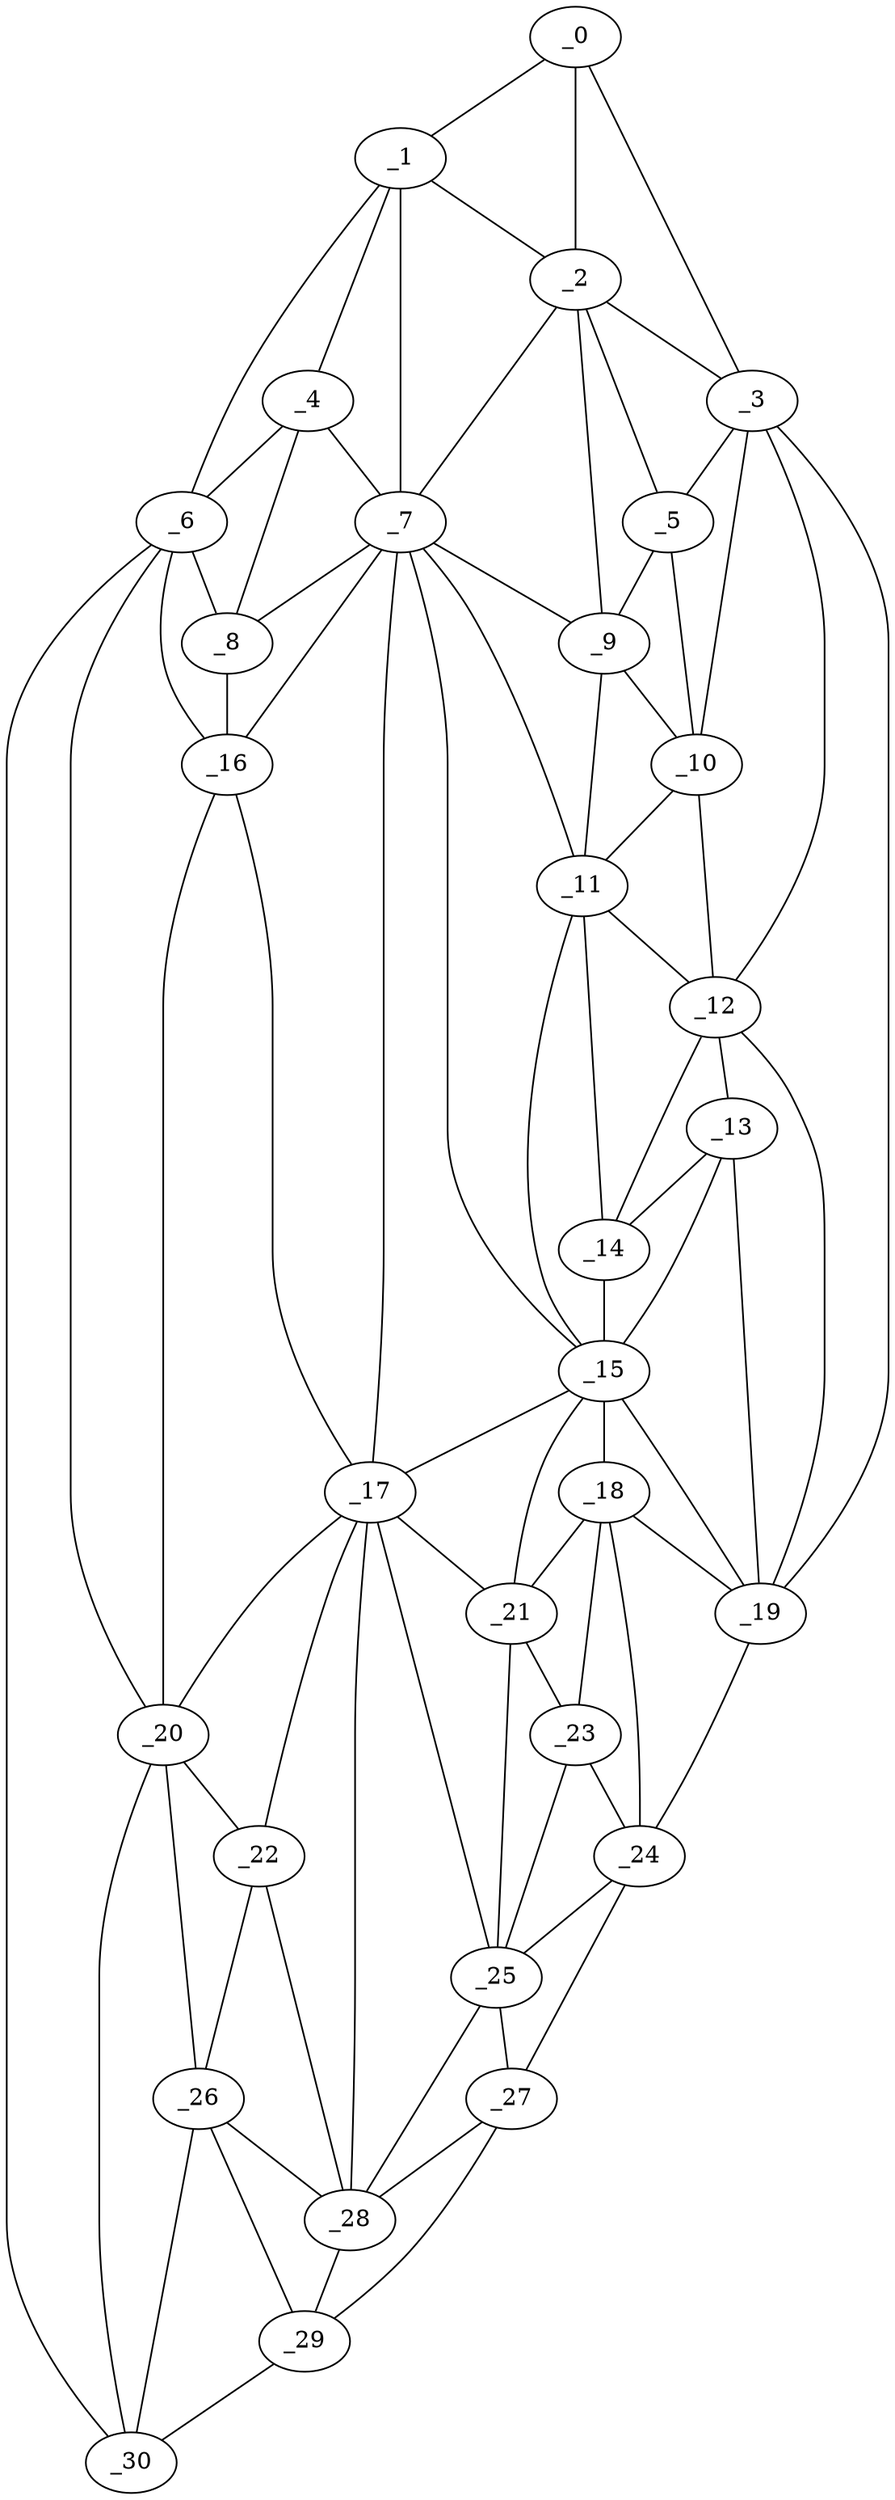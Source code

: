 graph "obj66__270.gxl" {
	_0	 [x=9,
		y=65];
	_1	 [x=14,
		y=85];
	_0 -- _1	 [valence=1];
	_2	 [x=17,
		y=59];
	_0 -- _2	 [valence=2];
	_3	 [x=22,
		y=15];
	_0 -- _3	 [valence=1];
	_1 -- _2	 [valence=2];
	_4	 [x=27,
		y=92];
	_1 -- _4	 [valence=1];
	_6	 [x=36,
		y=105];
	_1 -- _6	 [valence=1];
	_7	 [x=38,
		y=70];
	_1 -- _7	 [valence=2];
	_2 -- _3	 [valence=2];
	_5	 [x=36,
		y=22];
	_2 -- _5	 [valence=1];
	_2 -- _7	 [valence=1];
	_9	 [x=43,
		y=26];
	_2 -- _9	 [valence=2];
	_3 -- _5	 [valence=2];
	_10	 [x=47,
		y=20];
	_3 -- _10	 [valence=2];
	_12	 [x=58,
		y=19];
	_3 -- _12	 [valence=1];
	_19	 [x=96,
		y=11];
	_3 -- _19	 [valence=1];
	_4 -- _6	 [valence=2];
	_4 -- _7	 [valence=1];
	_8	 [x=38,
		y=86];
	_4 -- _8	 [valence=2];
	_5 -- _9	 [valence=1];
	_5 -- _10	 [valence=2];
	_6 -- _8	 [valence=1];
	_16	 [x=83,
		y=98];
	_6 -- _16	 [valence=2];
	_20	 [x=96,
		y=104];
	_6 -- _20	 [valence=2];
	_30	 [x=120,
		y=117];
	_6 -- _30	 [valence=1];
	_7 -- _8	 [valence=1];
	_7 -- _9	 [valence=1];
	_11	 [x=56,
		y=29];
	_7 -- _11	 [valence=2];
	_15	 [x=81,
		y=29];
	_7 -- _15	 [valence=1];
	_7 -- _16	 [valence=2];
	_17	 [x=88,
		y=92];
	_7 -- _17	 [valence=2];
	_8 -- _16	 [valence=2];
	_9 -- _10	 [valence=2];
	_9 -- _11	 [valence=1];
	_10 -- _11	 [valence=2];
	_10 -- _12	 [valence=1];
	_11 -- _12	 [valence=2];
	_14	 [x=64,
		y=26];
	_11 -- _14	 [valence=1];
	_11 -- _15	 [valence=2];
	_13	 [x=64,
		y=19];
	_12 -- _13	 [valence=2];
	_12 -- _14	 [valence=2];
	_12 -- _19	 [valence=2];
	_13 -- _14	 [valence=1];
	_13 -- _15	 [valence=2];
	_13 -- _19	 [valence=1];
	_14 -- _15	 [valence=2];
	_15 -- _17	 [valence=2];
	_18	 [x=95,
		y=23];
	_15 -- _18	 [valence=2];
	_15 -- _19	 [valence=2];
	_21	 [x=103,
		y=40];
	_15 -- _21	 [valence=1];
	_16 -- _17	 [valence=1];
	_16 -- _20	 [valence=2];
	_17 -- _20	 [valence=2];
	_17 -- _21	 [valence=2];
	_22	 [x=104,
		y=92];
	_17 -- _22	 [valence=1];
	_25	 [x=110,
		y=51];
	_17 -- _25	 [valence=2];
	_28	 [x=114,
		y=68];
	_17 -- _28	 [valence=2];
	_18 -- _19	 [valence=2];
	_18 -- _21	 [valence=1];
	_23	 [x=105,
		y=29];
	_18 -- _23	 [valence=2];
	_24	 [x=108,
		y=20];
	_18 -- _24	 [valence=2];
	_19 -- _24	 [valence=1];
	_20 -- _22	 [valence=2];
	_26	 [x=111,
		y=91];
	_20 -- _26	 [valence=1];
	_20 -- _30	 [valence=1];
	_21 -- _23	 [valence=2];
	_21 -- _25	 [valence=1];
	_22 -- _26	 [valence=1];
	_22 -- _28	 [valence=2];
	_23 -- _24	 [valence=2];
	_23 -- _25	 [valence=2];
	_24 -- _25	 [valence=1];
	_27	 [x=114,
		y=56];
	_24 -- _27	 [valence=1];
	_25 -- _27	 [valence=2];
	_25 -- _28	 [valence=2];
	_26 -- _28	 [valence=2];
	_29	 [x=120,
		y=93];
	_26 -- _29	 [valence=2];
	_26 -- _30	 [valence=1];
	_27 -- _28	 [valence=1];
	_27 -- _29	 [valence=1];
	_28 -- _29	 [valence=1];
	_29 -- _30	 [valence=1];
}
